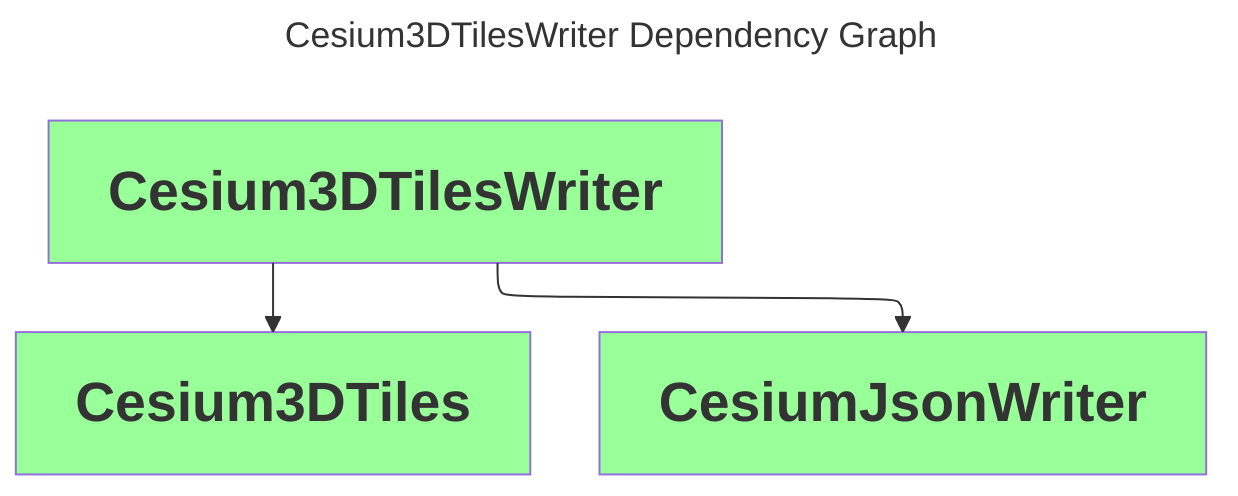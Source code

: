 ---
comment: This file was generated by dep-graph-gen. DO NOT EDIT THIS FILE!
config:
  layout: elk
title: Cesium3DTilesWriter Dependency Graph
---
graph TD
  classDef dependencyNode fill:#fff,stroke:#ccc,color:#666,font-weight:bold,font-size:28px
  classDef libraryNode fill:#9f9,font-weight:bold,font-size:28px
  Cesium3DTilesWriter[Cesium3DTilesWriter] --> Cesium3DTiles[Cesium3DTiles]
  Cesium3DTilesWriter[Cesium3DTilesWriter] --> CesiumJsonWriter[CesiumJsonWriter]
  class Cesium3DTiles,CesiumJsonWriter,Cesium3DTilesWriter libraryNode